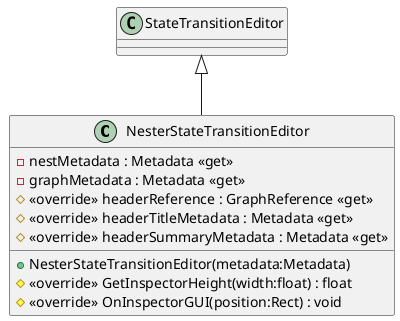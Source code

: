 @startuml
class NesterStateTransitionEditor {
    + NesterStateTransitionEditor(metadata:Metadata)
    - nestMetadata : Metadata <<get>>
    - graphMetadata : Metadata <<get>>
    # <<override>> headerReference : GraphReference <<get>>
    # <<override>> headerTitleMetadata : Metadata <<get>>
    # <<override>> headerSummaryMetadata : Metadata <<get>>
    # <<override>> GetInspectorHeight(width:float) : float
    # <<override>> OnInspectorGUI(position:Rect) : void
}
StateTransitionEditor <|-- NesterStateTransitionEditor
@enduml
